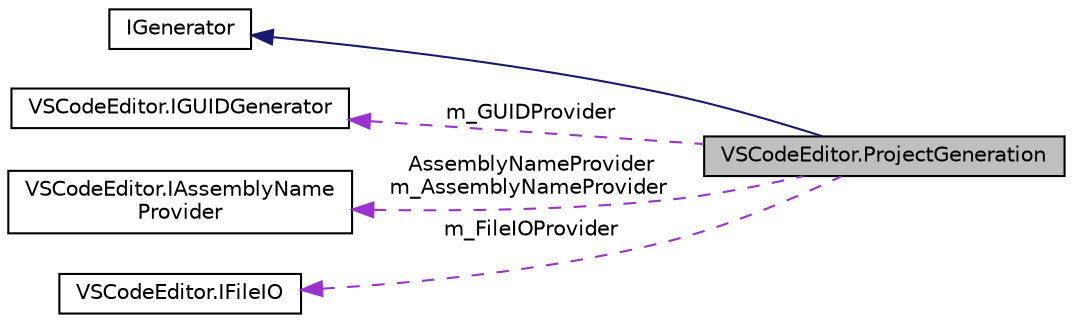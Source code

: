 digraph "VSCodeEditor.ProjectGeneration"
{
 // LATEX_PDF_SIZE
  edge [fontname="Helvetica",fontsize="10",labelfontname="Helvetica",labelfontsize="10"];
  node [fontname="Helvetica",fontsize="10",shape=record];
  rankdir="LR";
  Node1 [label="VSCodeEditor.ProjectGeneration",height=0.2,width=0.4,color="black", fillcolor="grey75", style="filled", fontcolor="black",tooltip=" "];
  Node2 -> Node1 [dir="back",color="midnightblue",fontsize="10",style="solid",fontname="Helvetica"];
  Node2 [label="IGenerator",height=0.2,width=0.4,color="black", fillcolor="white", style="filled",URL="$interface_v_s_code_editor_1_1_i_generator.html",tooltip=" "];
  Node3 -> Node1 [dir="back",color="darkorchid3",fontsize="10",style="dashed",label=" m_GUIDProvider" ,fontname="Helvetica"];
  Node3 [label="VSCodeEditor.IGUIDGenerator",height=0.2,width=0.4,color="black", fillcolor="white", style="filled",URL="$interface_v_s_code_editor_1_1_i_g_u_i_d_generator.html",tooltip=" "];
  Node4 -> Node1 [dir="back",color="darkorchid3",fontsize="10",style="dashed",label=" AssemblyNameProvider\nm_AssemblyNameProvider" ,fontname="Helvetica"];
  Node4 [label="VSCodeEditor.IAssemblyName\lProvider",height=0.2,width=0.4,color="black", fillcolor="white", style="filled",URL="$interface_v_s_code_editor_1_1_i_assembly_name_provider.html",tooltip=" "];
  Node5 -> Node1 [dir="back",color="darkorchid3",fontsize="10",style="dashed",label=" m_FileIOProvider" ,fontname="Helvetica"];
  Node5 [label="VSCodeEditor.IFileIO",height=0.2,width=0.4,color="black", fillcolor="white", style="filled",URL="$interface_v_s_code_editor_1_1_i_file_i_o.html",tooltip=" "];
}
